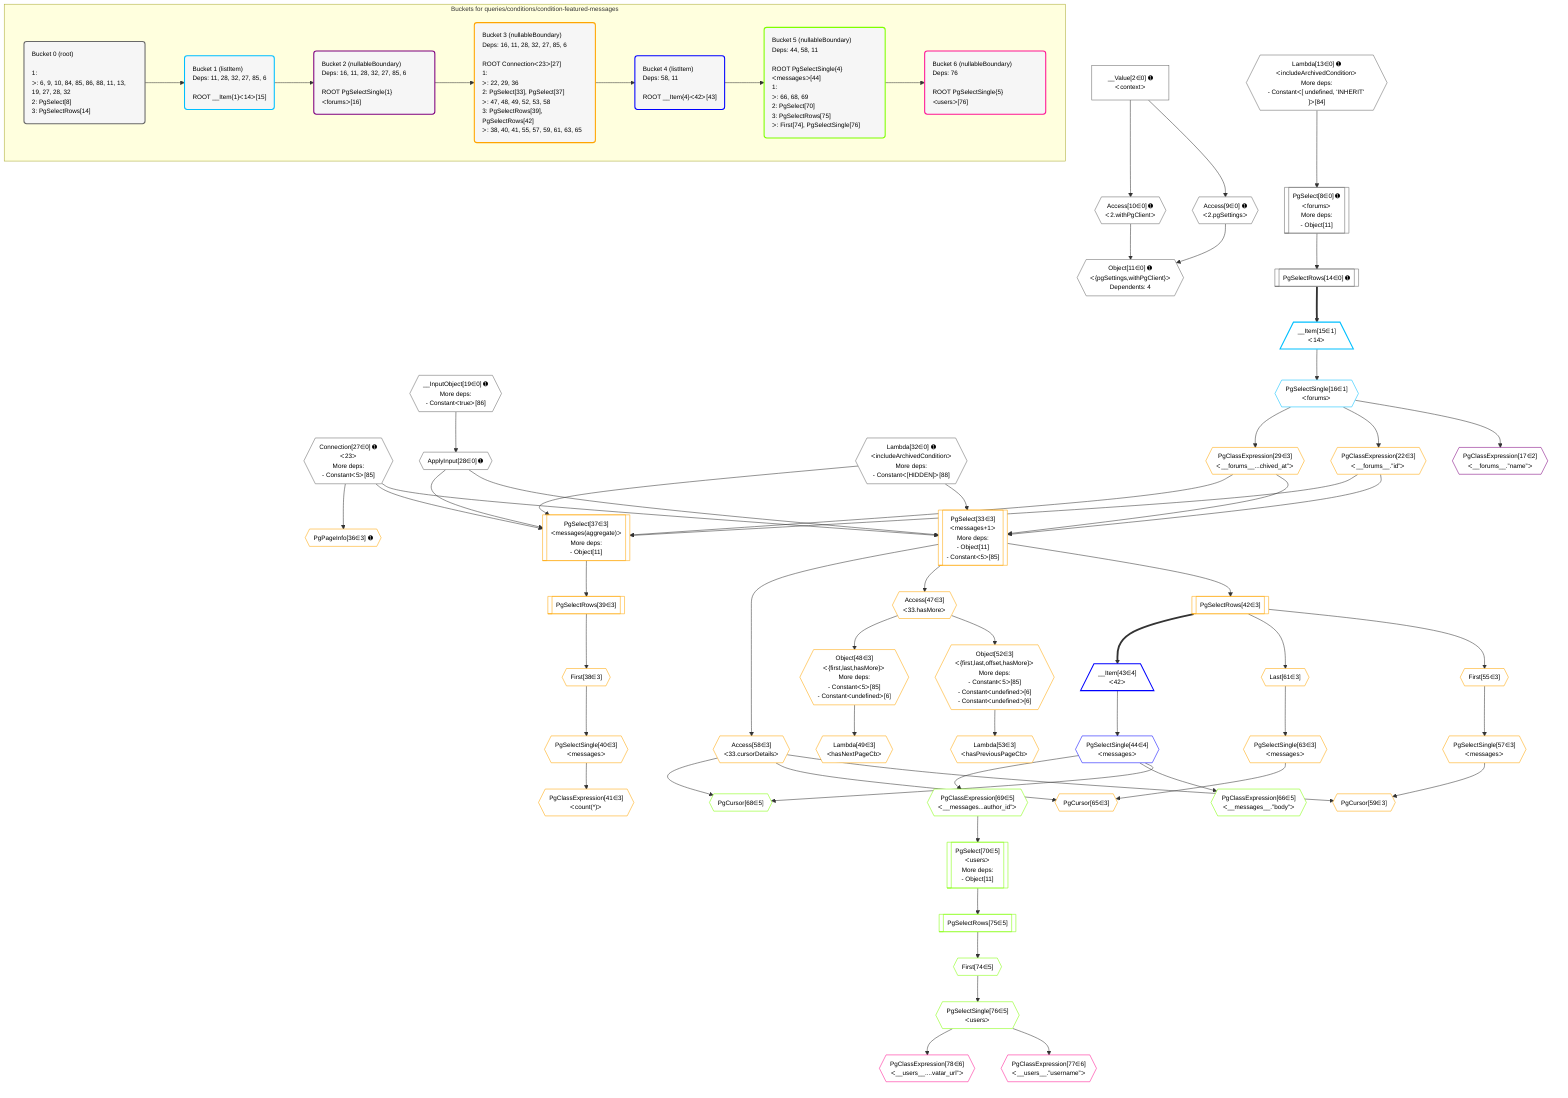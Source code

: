 %%{init: {'themeVariables': { 'fontSize': '12px'}}}%%
graph TD
    classDef path fill:#eee,stroke:#000,color:#000
    classDef plan fill:#fff,stroke-width:1px,color:#000
    classDef itemplan fill:#fff,stroke-width:2px,color:#000
    classDef unbatchedplan fill:#dff,stroke-width:1px,color:#000
    classDef sideeffectplan fill:#fcc,stroke-width:2px,color:#000
    classDef bucket fill:#f6f6f6,color:#000,stroke-width:2px,text-align:left

    subgraph "Buckets for queries/conditions/condition-featured-messages"
    Bucket0("Bucket 0 (root)<br /><br />1: <br />ᐳ: 6, 9, 10, 84, 85, 86, 88, 11, 13, 19, 27, 28, 32<br />2: PgSelect[8]<br />3: PgSelectRows[14]"):::bucket
    Bucket1("Bucket 1 (listItem)<br />Deps: 11, 28, 32, 27, 85, 6<br /><br />ROOT __Item{1}ᐸ14ᐳ[15]"):::bucket
    Bucket2("Bucket 2 (nullableBoundary)<br />Deps: 16, 11, 28, 32, 27, 85, 6<br /><br />ROOT PgSelectSingle{1}ᐸforumsᐳ[16]"):::bucket
    Bucket3("Bucket 3 (nullableBoundary)<br />Deps: 16, 11, 28, 32, 27, 85, 6<br /><br />ROOT Connectionᐸ23ᐳ[27]<br />1: <br />ᐳ: 22, 29, 36<br />2: PgSelect[33], PgSelect[37]<br />ᐳ: 47, 48, 49, 52, 53, 58<br />3: PgSelectRows[39], PgSelectRows[42]<br />ᐳ: 38, 40, 41, 55, 57, 59, 61, 63, 65"):::bucket
    Bucket4("Bucket 4 (listItem)<br />Deps: 58, 11<br /><br />ROOT __Item{4}ᐸ42ᐳ[43]"):::bucket
    Bucket5("Bucket 5 (nullableBoundary)<br />Deps: 44, 58, 11<br /><br />ROOT PgSelectSingle{4}ᐸmessagesᐳ[44]<br />1: <br />ᐳ: 66, 68, 69<br />2: PgSelect[70]<br />3: PgSelectRows[75]<br />ᐳ: First[74], PgSelectSingle[76]"):::bucket
    Bucket6("Bucket 6 (nullableBoundary)<br />Deps: 76<br /><br />ROOT PgSelectSingle{5}ᐸusersᐳ[76]"):::bucket
    end
    Bucket0 --> Bucket1
    Bucket1 --> Bucket2
    Bucket2 --> Bucket3
    Bucket3 --> Bucket4
    Bucket4 --> Bucket5
    Bucket5 --> Bucket6

    %% plan dependencies
    PgSelect8[["PgSelect[8∈0] ➊<br />ᐸforumsᐳ<br />More deps:<br />- Object[11]"]]:::plan
    Lambda13{{"Lambda[13∈0] ➊<br />ᐸincludeArchivedConditionᐳ<br />More deps:<br />- Constantᐸ[ undefined, 'INHERIT' ]ᐳ[84]"}}:::plan
    Lambda13 --> PgSelect8
    Object11{{"Object[11∈0] ➊<br />ᐸ{pgSettings,withPgClient}ᐳ<br />Dependents: 4"}}:::plan
    Access9{{"Access[9∈0] ➊<br />ᐸ2.pgSettingsᐳ"}}:::plan
    Access10{{"Access[10∈0] ➊<br />ᐸ2.withPgClientᐳ"}}:::plan
    Access9 & Access10 --> Object11
    __Value2["__Value[2∈0] ➊<br />ᐸcontextᐳ"]:::plan
    __Value2 --> Access9
    __Value2 --> Access10
    PgSelectRows14[["PgSelectRows[14∈0] ➊"]]:::plan
    PgSelect8 --> PgSelectRows14
    __InputObject19{{"__InputObject[19∈0] ➊<br />More deps:<br />- Constantᐸtrueᐳ[86]"}}:::plan
    Connection27{{"Connection[27∈0] ➊<br />ᐸ23ᐳ<br />More deps:<br />- Constantᐸ5ᐳ[85]"}}:::plan
    ApplyInput28{{"ApplyInput[28∈0] ➊"}}:::plan
    __InputObject19 --> ApplyInput28
    Lambda32{{"Lambda[32∈0] ➊<br />ᐸincludeArchivedConditionᐳ<br />More deps:<br />- Constantᐸ[HIDDEN]ᐳ[88]"}}:::plan
    __Item15[/"__Item[15∈1]<br />ᐸ14ᐳ"\]:::itemplan
    PgSelectRows14 ==> __Item15
    PgSelectSingle16{{"PgSelectSingle[16∈1]<br />ᐸforumsᐳ"}}:::plan
    __Item15 --> PgSelectSingle16
    PgClassExpression17{{"PgClassExpression[17∈2]<br />ᐸ__forums__.”name”ᐳ"}}:::plan
    PgSelectSingle16 --> PgClassExpression17
    PgSelect33[["PgSelect[33∈3]<br />ᐸmessages+1ᐳ<br />More deps:<br />- Object[11]<br />- Constantᐸ5ᐳ[85]"]]:::plan
    PgClassExpression22{{"PgClassExpression[22∈3]<br />ᐸ__forums__.”id”ᐳ"}}:::plan
    PgClassExpression29{{"PgClassExpression[29∈3]<br />ᐸ__forums__...chived_at”ᐳ"}}:::plan
    PgClassExpression22 & ApplyInput28 & PgClassExpression29 & Lambda32 & Connection27 --> PgSelect33
    PgSelect37[["PgSelect[37∈3]<br />ᐸmessages(aggregate)ᐳ<br />More deps:<br />- Object[11]"]]:::plan
    PgClassExpression22 & ApplyInput28 & PgClassExpression29 & Lambda32 & Connection27 --> PgSelect37
    Object52{{"Object[52∈3]<br />ᐸ{first,last,offset,hasMore}ᐳ<br />More deps:<br />- Constantᐸ5ᐳ[85]<br />- Constantᐸundefinedᐳ[6]<br />- Constantᐸundefinedᐳ[6]"}}:::plan
    Access47{{"Access[47∈3]<br />ᐸ33.hasMoreᐳ"}}:::plan
    Access47 --> Object52
    Object48{{"Object[48∈3]<br />ᐸ{first,last,hasMore}ᐳ<br />More deps:<br />- Constantᐸ5ᐳ[85]<br />- Constantᐸundefinedᐳ[6]"}}:::plan
    Access47 --> Object48
    PgCursor59{{"PgCursor[59∈3]"}}:::plan
    PgSelectSingle57{{"PgSelectSingle[57∈3]<br />ᐸmessagesᐳ"}}:::plan
    Access58{{"Access[58∈3]<br />ᐸ33.cursorDetailsᐳ"}}:::plan
    PgSelectSingle57 & Access58 --> PgCursor59
    PgCursor65{{"PgCursor[65∈3]"}}:::plan
    PgSelectSingle63{{"PgSelectSingle[63∈3]<br />ᐸmessagesᐳ"}}:::plan
    PgSelectSingle63 & Access58 --> PgCursor65
    PgSelectSingle16 --> PgClassExpression22
    PgSelectSingle16 --> PgClassExpression29
    PgPageInfo36{{"PgPageInfo[36∈3] ➊"}}:::plan
    Connection27 --> PgPageInfo36
    First38{{"First[38∈3]"}}:::plan
    PgSelectRows39[["PgSelectRows[39∈3]"]]:::plan
    PgSelectRows39 --> First38
    PgSelect37 --> PgSelectRows39
    PgSelectSingle40{{"PgSelectSingle[40∈3]<br />ᐸmessagesᐳ"}}:::plan
    First38 --> PgSelectSingle40
    PgClassExpression41{{"PgClassExpression[41∈3]<br />ᐸcount(*)ᐳ"}}:::plan
    PgSelectSingle40 --> PgClassExpression41
    PgSelectRows42[["PgSelectRows[42∈3]"]]:::plan
    PgSelect33 --> PgSelectRows42
    PgSelect33 --> Access47
    Lambda49{{"Lambda[49∈3]<br />ᐸhasNextPageCbᐳ"}}:::plan
    Object48 --> Lambda49
    Lambda53{{"Lambda[53∈3]<br />ᐸhasPreviousPageCbᐳ"}}:::plan
    Object52 --> Lambda53
    First55{{"First[55∈3]"}}:::plan
    PgSelectRows42 --> First55
    First55 --> PgSelectSingle57
    PgSelect33 --> Access58
    Last61{{"Last[61∈3]"}}:::plan
    PgSelectRows42 --> Last61
    Last61 --> PgSelectSingle63
    __Item43[/"__Item[43∈4]<br />ᐸ42ᐳ"\]:::itemplan
    PgSelectRows42 ==> __Item43
    PgSelectSingle44{{"PgSelectSingle[44∈4]<br />ᐸmessagesᐳ"}}:::plan
    __Item43 --> PgSelectSingle44
    PgCursor68{{"PgCursor[68∈5]"}}:::plan
    PgSelectSingle44 & Access58 --> PgCursor68
    PgSelect70[["PgSelect[70∈5]<br />ᐸusersᐳ<br />More deps:<br />- Object[11]"]]:::plan
    PgClassExpression69{{"PgClassExpression[69∈5]<br />ᐸ__messages...author_id”ᐳ"}}:::plan
    PgClassExpression69 --> PgSelect70
    PgClassExpression66{{"PgClassExpression[66∈5]<br />ᐸ__messages__.”body”ᐳ"}}:::plan
    PgSelectSingle44 --> PgClassExpression66
    PgSelectSingle44 --> PgClassExpression69
    First74{{"First[74∈5]"}}:::plan
    PgSelectRows75[["PgSelectRows[75∈5]"]]:::plan
    PgSelectRows75 --> First74
    PgSelect70 --> PgSelectRows75
    PgSelectSingle76{{"PgSelectSingle[76∈5]<br />ᐸusersᐳ"}}:::plan
    First74 --> PgSelectSingle76
    PgClassExpression77{{"PgClassExpression[77∈6]<br />ᐸ__users__.”username”ᐳ"}}:::plan
    PgSelectSingle76 --> PgClassExpression77
    PgClassExpression78{{"PgClassExpression[78∈6]<br />ᐸ__users__....vatar_url”ᐳ"}}:::plan
    PgSelectSingle76 --> PgClassExpression78

    %% define steps
    classDef bucket0 stroke:#696969
    class Bucket0,__Value2,PgSelect8,Access9,Access10,Object11,Lambda13,PgSelectRows14,__InputObject19,Connection27,ApplyInput28,Lambda32 bucket0
    classDef bucket1 stroke:#00bfff
    class Bucket1,__Item15,PgSelectSingle16 bucket1
    classDef bucket2 stroke:#7f007f
    class Bucket2,PgClassExpression17 bucket2
    classDef bucket3 stroke:#ffa500
    class Bucket3,PgClassExpression22,PgClassExpression29,PgSelect33,PgPageInfo36,PgSelect37,First38,PgSelectRows39,PgSelectSingle40,PgClassExpression41,PgSelectRows42,Access47,Object48,Lambda49,Object52,Lambda53,First55,PgSelectSingle57,Access58,PgCursor59,Last61,PgSelectSingle63,PgCursor65 bucket3
    classDef bucket4 stroke:#0000ff
    class Bucket4,__Item43,PgSelectSingle44 bucket4
    classDef bucket5 stroke:#7fff00
    class Bucket5,PgClassExpression66,PgCursor68,PgClassExpression69,PgSelect70,First74,PgSelectRows75,PgSelectSingle76 bucket5
    classDef bucket6 stroke:#ff1493
    class Bucket6,PgClassExpression77,PgClassExpression78 bucket6